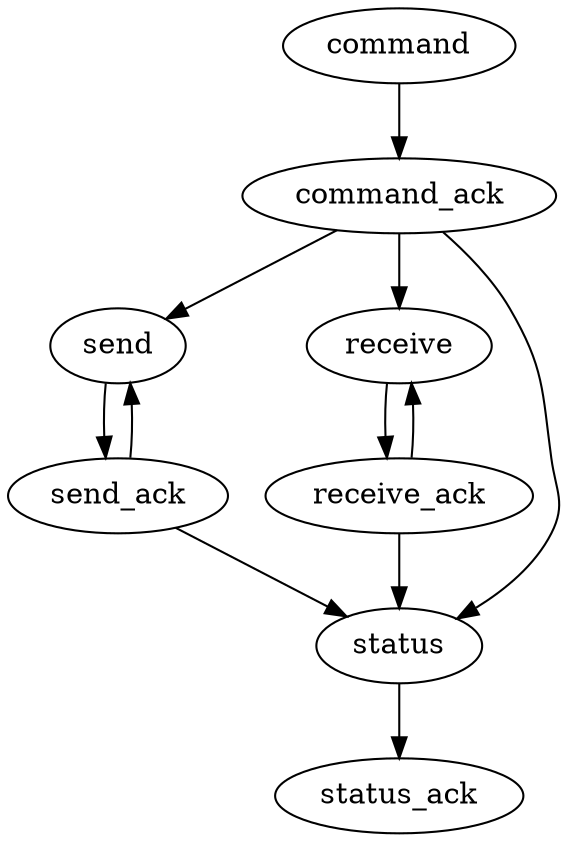 digraph fsm {
	command -> command_ack

	command_ack -> send
	command_ack -> receive
	command_ack -> status

	send -> send_ack
	send_ack -> send
	send_ack -> status

	receive -> receive_ack
	receive_ack -> receive
	receive_ack -> status

	status -> status_ack
}

